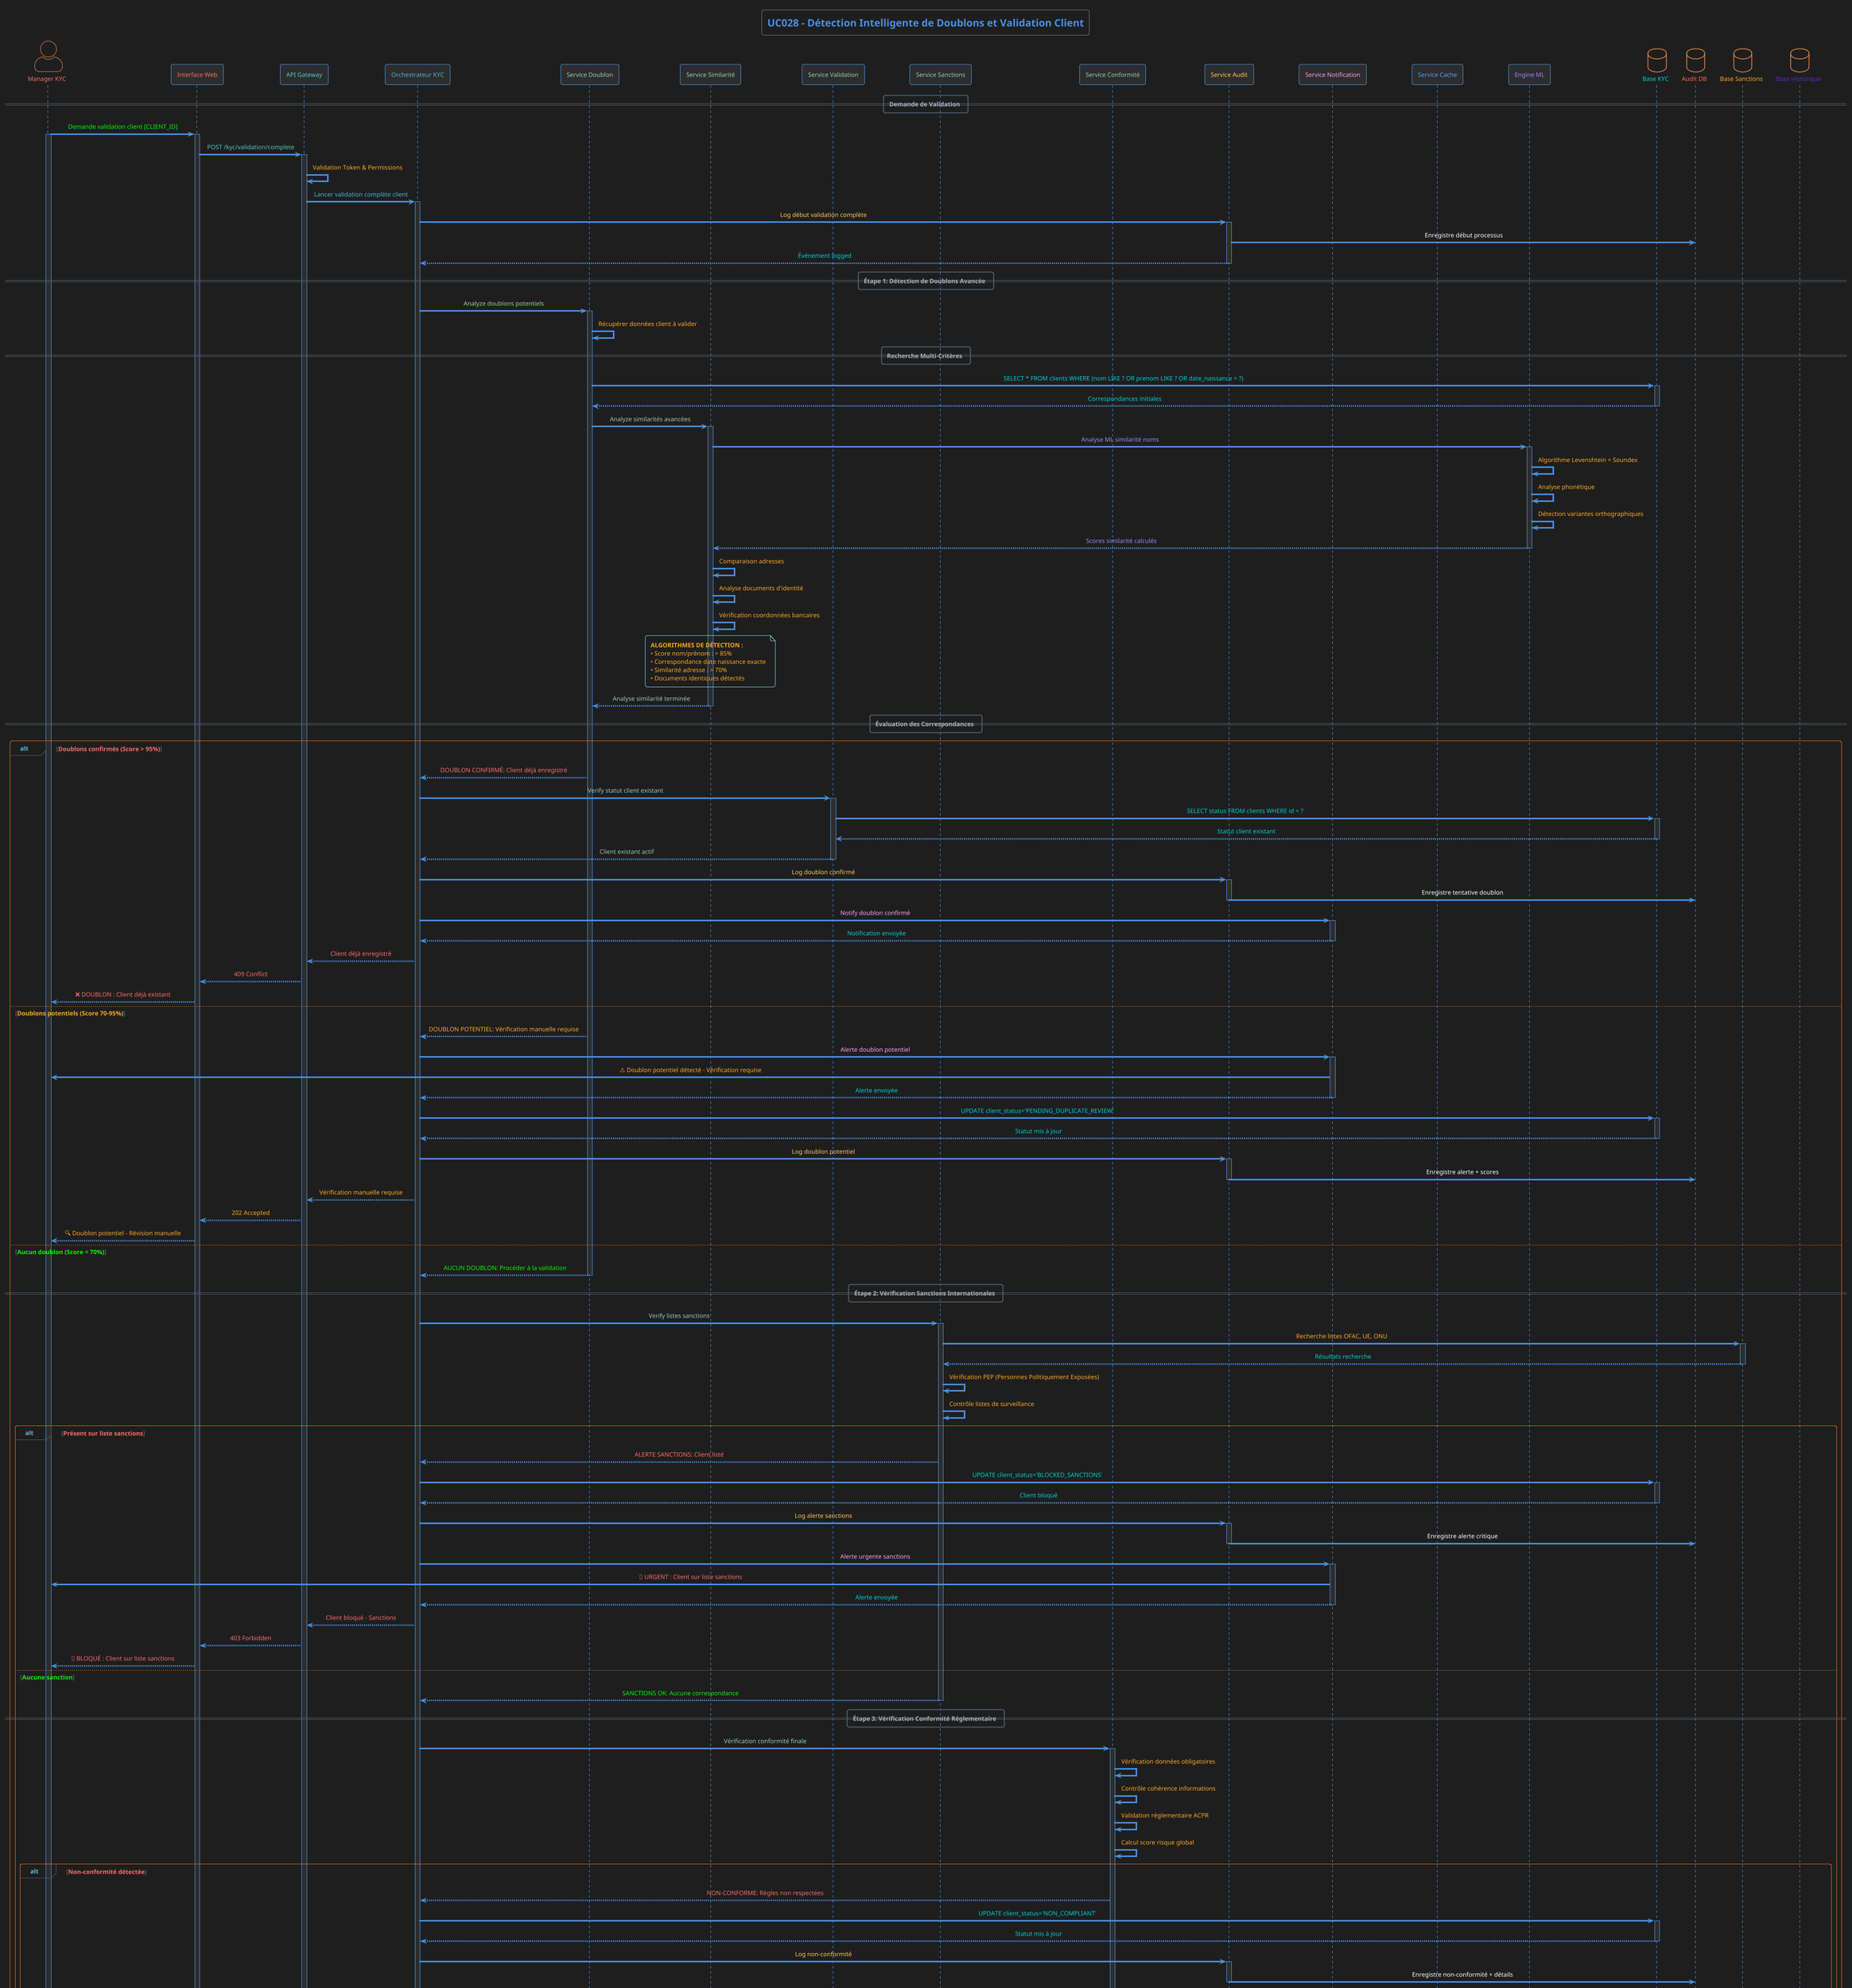 @startuml UC028
!theme superhero-outline
skinparam backgroundColor #1e1e1e
skinparam actorStyle awesome
skinparam participant {
    BackgroundColor #2d2d2d
    BorderColor #4a90e2
    FontColor #ffffff
}
skinparam sequence {
    ArrowColor #4a90e2
    LifeLineBackgroundColor #2d2d2d
    LifeLineBorderColor #4a90e2
    MessageAlignment center
}

title <color:#4a90e2>UC028 - Détection Intelligente de Doublons et Validation Client</color>

' Acteurs
actor "<color:#ff6b6b>Manager KYC</color>" as Manager

' Interface Layer
participant "<color:#ff6b6b>Interface Web</color>" as WebUI
participant "<color:#4ecdc4>API Gateway</color>" as Gateway

' Orchestration Layer
participant "<color:#45b7d1>Orchestrateur KYC</color>" as Orchestrator

' Services Métier
participant "<color:#96ceb4>Service Doublon</color>" as DuplicateService
participant "<color:#96ceb4>Service Similarité</color>" as SimilarityService
participant "<color:#96ceb4>Service Validation</color>" as ValidationService
participant "<color:#96ceb4>Service Sanctions</color>" as SanctionsService
participant "<color:#96ceb4>Service Conformité</color>" as ComplianceService

' Services Techniques
participant "<color:#feca57>Service Audit</color>" as AuditService
participant "<color:#ff9ff3>Service Notification</color>" as NotificationService
participant "<color:#54a0ff>Service Cache</color>" as CacheService
participant "<color:#9c88ff>Engine ML</color>" as MLEngine

' Infrastructure
database "<color:#00d2d3>Base KYC</color>" as KYCDB
database "<color:#ff6348>Audit DB</color>" as AuditDB
database "<color:#ffa726>Base Sanctions</color>" as SanctionsDB
database "<color:#5f27cd>Base Historique</color>" as HistoryDB

== Demande de Validation ==

Manager -> WebUI : <color:#00ff00>Demande validation client [CLIENT_ID]</color>
activate Manager
activate WebUI

WebUI -> Gateway : <color:#4ecdc4>POST /kyc/validation/complete</color>
activate Gateway

Gateway -> Gateway : <color:#ffa726>Validation Token & Permissions</color>
Gateway -> Orchestrator : <color:#45b7d1>Lancer validation complète client</color>
activate Orchestrator

Orchestrator -> AuditService : <color:#feca57>Log début validation complète</color>
activate AuditService
AuditService -> AuditDB : Enregistre début processus
AuditService --> Orchestrator : <color:#00d2d3>Événement logged</color>
deactivate AuditService

== Étape 1: Détection de Doublons Avancée ==

Orchestrator -> DuplicateService : <color:#96ceb4>Analyze doublons potentiels</color>
activate DuplicateService

DuplicateService -> DuplicateService : <color:#ffa726>Récupérer données client à valider</color>

== Recherche Multi-Critères ==

DuplicateService -> KYCDB : <color:#00d2d3>SELECT * FROM clients WHERE (nom LIKE ? OR prenom LIKE ? OR date_naissance = ?)</color>
activate KYCDB
KYCDB --> DuplicateService : <color:#00d2d3>Correspondances initiales</color>
deactivate KYCDB

DuplicateService -> SimilarityService : <color:#96ceb4>Analyze similarités avancées</color>
activate SimilarityService

SimilarityService -> MLEngine : <color:#9c88ff>Analyse ML similarité noms</color>
activate MLEngine
MLEngine -> MLEngine : <color:#ffa726>Algorithme Levenshtein + Soundex</color>
MLEngine -> MLEngine : <color:#ffa726>Analyse phonétique</color>
MLEngine -> MLEngine : <color:#ffa726>Détection variantes orthographiques</color>
MLEngine --> SimilarityService : <color:#9c88ff>Scores similarité calculés</color>
deactivate MLEngine

SimilarityService -> SimilarityService : <color:#ffa726>Comparaison adresses</color>
SimilarityService -> SimilarityService : <color:#ffa726>Analyse documents d'identité</color>
SimilarityService -> SimilarityService : <color:#ffa726>Vérification coordonnées bancaires</color>

note over SimilarityService : <color:#ffa726>**ALGORITHMES DE DÉTECTION :**</color>\n<color:#ffa726>• Score nom/prénom : > 85%</color>\n<color:#ffa726>• Correspondance date naissance exacte</color>\n<color:#ffa726>• Similarité adresse : > 70%</color>\n<color:#ffa726>• Documents identiques détectés</color>

SimilarityService --> DuplicateService : <color:#96ceb4>Analyse similarité terminée</color>
deactivate SimilarityService

== Évaluation des Correspondances ==

alt <color:#ff6b6b>Doublons confirmés (Score > 95%)</color>
    DuplicateService --> Orchestrator : <color:#ff6b6b>DOUBLON CONFIRMÉ: Client déjà enregistré</color>
    
    Orchestrator -> ValidationService : <color:#96ceb4>Verify statut client existant</color>
    activate ValidationService
    ValidationService -> KYCDB : <color:#00d2d3>SELECT status FROM clients WHERE id = ?</color>
    activate KYCDB
    KYCDB --> ValidationService : <color:#00d2d3>Statut client existant</color>
    deactivate KYCDB
    ValidationService --> Orchestrator : <color:#96ceb4>Client existant actif</color>
    deactivate ValidationService
    
    Orchestrator -> AuditService : <color:#feca57>Log doublon confirmé</color>
    activate AuditService
    AuditService -> AuditDB : Enregistre tentative doublon
    deactivate AuditService
    
    Orchestrator -> NotificationService : <color:#ff9ff3>Notify doublon confirmé</color>
    activate NotificationService
    NotificationService --> Orchestrator : <color:#00d2d3>Notification envoyée</color>
    deactivate NotificationService
    
    Orchestrator --> Gateway : <color:#ff6b6b>Client déjà enregistré</color>
    Gateway --> WebUI : <color:#ff6b6b>409 Conflict</color>
    WebUI --> Manager : <color:#ff6b6b>❌ DOUBLON : Client déjà existant</color>
    
else <color:#ffa726>Doublons potentiels (Score 70-95%)</color>
    DuplicateService --> Orchestrator : <color:#ffa726>DOUBLON POTENTIEL: Vérification manuelle requise</color>
    
    Orchestrator -> NotificationService : <color:#ff9ff3>Alerte doublon potentiel</color>
    activate NotificationService
    NotificationService -> Manager : <color:#ffa726>⚠️ Doublon potentiel détecté - Vérification requise</color>
    NotificationService --> Orchestrator : <color:#00d2d3>Alerte envoyée</color>
    deactivate NotificationService
    
    Orchestrator -> KYCDB : <color:#00d2d3>UPDATE client_status='PENDING_DUPLICATE_REVIEW'</color>
    activate KYCDB
    KYCDB --> Orchestrator : <color:#00d2d3>Statut mis à jour</color>
    deactivate KYCDB
    
    Orchestrator -> AuditService : <color:#feca57>Log doublon potentiel</color>
    activate AuditService
    AuditService -> AuditDB : Enregistre alerte + scores
    deactivate AuditService
    
    Orchestrator --> Gateway : <color:#ffa726>Vérification manuelle requise</color>
    Gateway --> WebUI : <color:#ffa726>202 Accepted</color>
    WebUI --> Manager : <color:#ffa726>🔍 Doublon potentiel - Révision manuelle</color>
    
else <color:#00ff00>Aucun doublon (Score < 70%)</color>
    DuplicateService --> Orchestrator : <color:#00ff00>AUCUN DOUBLON: Procéder à la validation</color>
    deactivate DuplicateService
    
    == Étape 2: Vérification Sanctions Internationales ==
    
    Orchestrator -> SanctionsService : <color:#96ceb4>Verify listes sanctions</color>
    activate SanctionsService
    
    SanctionsService -> SanctionsDB : <color:#ffa726>Recherche listes OFAC, UE, ONU</color>
    activate SanctionsDB
    SanctionsDB --> SanctionsService : <color:#00d2d3>Résultats recherche</color>
    deactivate SanctionsDB
    
    SanctionsService -> SanctionsService : <color:#ffa726>Vérification PEP (Personnes Politiquement Exposées)</color>
    SanctionsService -> SanctionsService : <color:#ffa726>Contrôle listes de surveillance</color>
    
    alt <color:#ff6b6b>Présent sur liste sanctions</color>
        SanctionsService --> Orchestrator : <color:#ff6b6b>ALERTE SANCTIONS: Client listé</color>
        
        Orchestrator -> KYCDB : <color:#00d2d3>UPDATE client_status='BLOCKED_SANCTIONS'</color>
        activate KYCDB
        KYCDB --> Orchestrator : <color:#00d2d3>Client bloqué</color>
        deactivate KYCDB
        
        Orchestrator -> AuditService : <color:#feca57>Log alerte sanctions</color>
        activate AuditService
        AuditService -> AuditDB : Enregistre alerte critique
        deactivate AuditService
        
        Orchestrator -> NotificationService : <color:#ff9ff3>Alerte urgente sanctions</color>
        activate NotificationService
        NotificationService -> Manager : <color:#ff6b6b>🚨 URGENT : Client sur liste sanctions</color>
        NotificationService --> Orchestrator : <color:#00d2d3>Alerte envoyée</color>
        deactivate NotificationService
        
        Orchestrator --> Gateway : <color:#ff6b6b>Client bloqué - Sanctions</color>
        Gateway --> WebUI : <color:#ff6b6b>403 Forbidden</color>
        WebUI --> Manager : <color:#ff6b6b>🚫 BLOQUÉ : Client sur liste sanctions</color>
        
    else <color:#00ff00>Aucune sanction</color>
        SanctionsService --> Orchestrator : <color:#00ff00>SANCTIONS OK: Aucune correspondance</color>
        deactivate SanctionsService
        
        == Étape 3: Vérification Conformité Réglementaire ==
        
        Orchestrator -> ComplianceService : <color:#96ceb4>Vérification conformité finale</color>
        activate ComplianceService
        
        ComplianceService -> ComplianceService : <color:#ffa726>Vérification données obligatoires</color>
        ComplianceService -> ComplianceService : <color:#ffa726>Contrôle cohérence informations</color>
        ComplianceService -> ComplianceService : <color:#ffa726>Validation réglementaire ACPR</color>
        ComplianceService -> ComplianceService : <color:#ffa726>Calcul score risque global</color>
        
        alt <color:#ff6b6b>Non-conformité détectée</color>
            ComplianceService --> Orchestrator : <color:#ff6b6b>NON-CONFORME: Règles non respectées</color>
            
            Orchestrator -> KYCDB : <color:#00d2d3>UPDATE client_status='NON_COMPLIANT'</color>
            activate KYCDB
            KYCDB --> Orchestrator : <color:#00d2d3>Statut mis à jour</color>
            deactivate KYCDB
            
            Orchestrator -> AuditService : <color:#feca57>Log non-conformité</color>
            activate AuditService
            AuditService -> AuditDB : Enregistre non-conformité + détails
            deactivate AuditService
            
            Orchestrator -> NotificationService : <color:#ff9ff3>Notify non-conformité</color>
            activate NotificationService
            NotificationService -> Manager : <color:#ff6b6b>❌ Non-conforme : Règles KYC non respectées</color>
            NotificationService --> Orchestrator : <color:#00d2d3>Notification envoyée</color>
            deactivate NotificationService
            
            Orchestrator --> Gateway : <color:#ff6b6b>Client non-conforme</color>
            Gateway --> WebUI : <color:#ff6b6b>422 Unprocessable Entity</color>
            WebUI --> Manager : <color:#ff6b6b>❌ Validation échouée - Non-conformité</color>
            
        else <color:#00ff00>Conformité validée</color>
            ComplianceService --> Orchestrator : <color:#00ff00>CONFORME: Validation réussie</color>
            deactivate ComplianceService
            
            == Finalisation Validation ==
            
            Orchestrator -> KYCDB : <color:#00d2d3>UPDATE client_status='VALIDATED', validation_date=NOW()</color>
            activate KYCDB
            KYCDB --> Orchestrator : <color:#00d2d3>Client validé</color>
            deactivate KYCDB
            
            Orchestrator -> HistoryDB : <color:#5f27cd>INSERT validation_history</color>
            activate HistoryDB
            HistoryDB --> Orchestrator : <color:#00d2d3>Historique enregistré</color>
            deactivate HistoryDB
            
            Orchestrator -> CacheService : <color:#54a0ff>Invalider caches client</color>
            activate CacheService
            CacheService --> Orchestrator : <color:#00d2d3>Caches invalidés</color>
            deactivate CacheService
            
            Orchestrator -> AuditService : <color:#feca57>Log validation réussie</color>
            activate AuditService
            AuditService -> AuditDB : Enregistre validation complète
            deactivate AuditService
            
            Orchestrator -> NotificationService : <color:#ff9ff3>Notify validation réussie</color>
            activate NotificationService
            NotificationService -> Manager : <color:#00ff00>✅ Client validé avec succès</color>
            NotificationService --> Orchestrator : <color:#00d2d3>Notification envoyée</color>
            deactivate NotificationService
            
            note over Orchestrator : <color:#00ff00>**CLIENT VALIDÉ :**</color>\n<color:#00ff00>• Aucun doublon détecté</color>\n<color:#00ff00>• Sanctions vérifiées</color>\n<color:#00ff00>• Conformité validée</color>\n<color:#00ff00>→ Prêt pour ouverture compte</color>
            
            Orchestrator --> Gateway : <color:#00ff00>Validation terminée avec succès</color>
            deactivate Orchestrator
            Gateway --> WebUI : <color:#00ff00>200 OK + Certificat validation</color>
            deactivate Gateway
            WebUI --> Manager : <color:#00ff00>✅ Client validé - Prêt pour ouverture compte</color>
            deactivate WebUI
            
        end
    end
end

deactivate Manager

note over KYCDB : <color:#ffa726>**TRAÇABILITÉ COMPLÈTE :**</color>\n<color:#ffa726>• Historique vérifications</color>\n<color:#ffa726>• Scores de similarité</color>\n<color:#ffa726>• Résultats contrôles sanctions</color>\n<color:#ffa726>• Validation conformité</color>

@enduml
